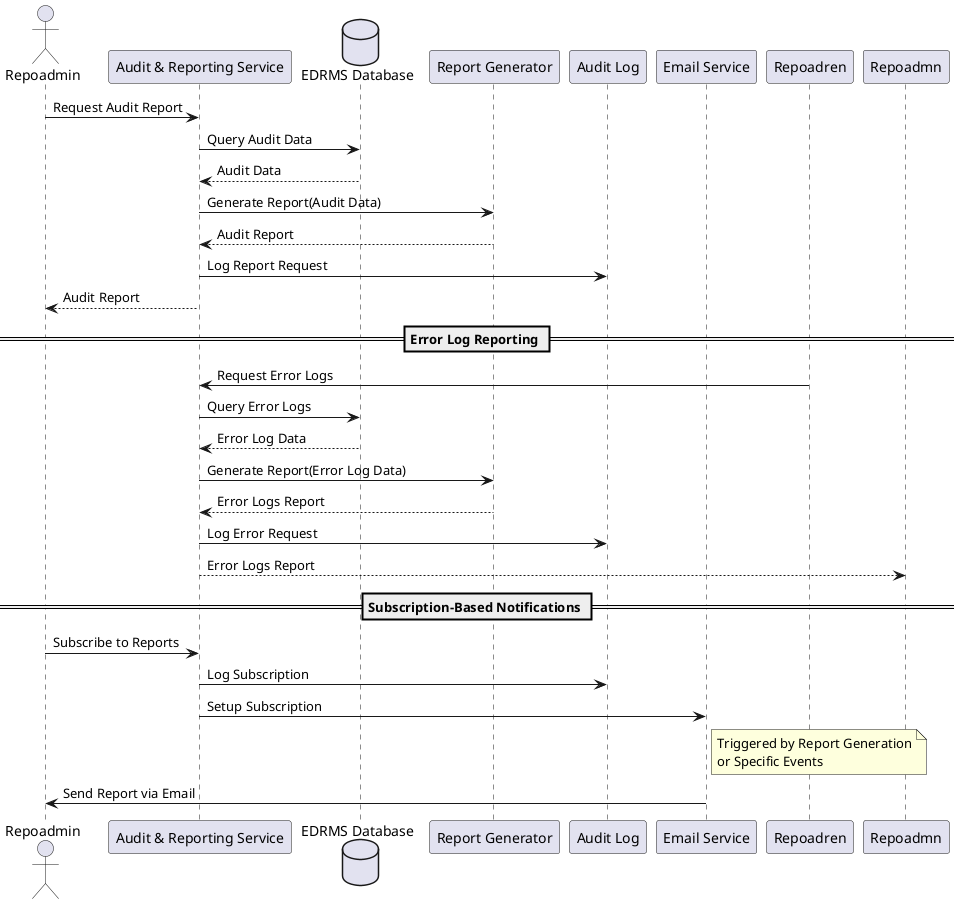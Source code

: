 @startuml
actor Repoadmin
participant "Audit & Reporting Service" as ARS
database "EDRMS Database" as DB
participant "Report Generator" as RG
participant "Audit Log" as AL
participant "Email Service" as ES

Repoadmin -> ARS: Request Audit Report
ARS -> DB: Query Audit Data
DB --> ARS: Audit Data
ARS -> RG: Generate Report(Audit Data)
RG --> ARS: Audit Report
ARS -> AL: Log Report Request
ARS --> Repoadmin: Audit Report

== Error Log Reporting ==
Repoadren -> ARS: Request Error Logs
ARS -> DB: Query Error Logs
DB --> ARS: Error Log Data
ARS -> RG: Generate Report(Error Log Data)
RG --> ARS: Error Logs Report
ARS -> AL: Log Error Request
ARS --> Repoadmn: Error Logs Report

== Subscription-Based Notifications ==
Repoadmin -> ARS: Subscribe to Reports
ARS -> AL: Log Subscription
ARS -> ES: Setup Subscription
note right of ES: Triggered by Report Generation\nor Specific Events
ES -> Repoadmin: Send Report via Email
@enduml
